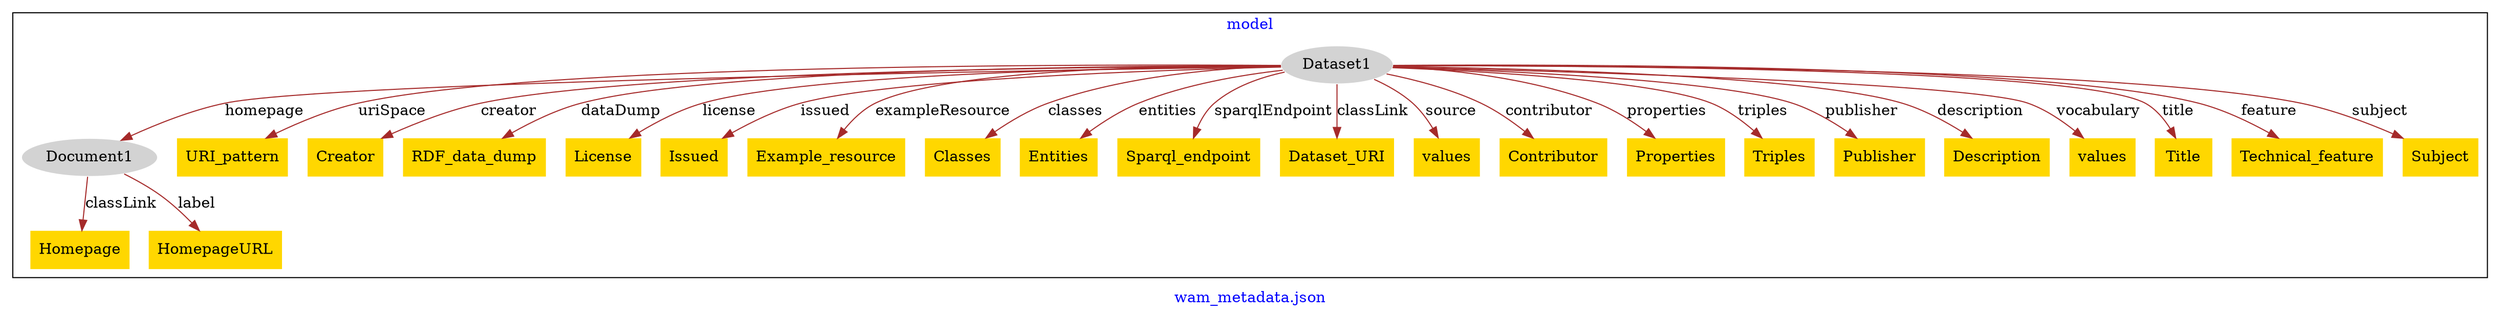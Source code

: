 digraph n0 {
fontcolor="blue"
remincross="true"
label="wam_metadata.json"
subgraph cluster {
label="model"
n2[style="filled",color="white",fillcolor="lightgray",label="Dataset1"];
n3[style="filled",color="white",fillcolor="lightgray",label="Document1"];
n4[shape="plaintext",style="filled",fillcolor="gold",label="URI_pattern"];
n5[shape="plaintext",style="filled",fillcolor="gold",label="Creator"];
n6[shape="plaintext",style="filled",fillcolor="gold",label="RDF_data_dump"];
n7[shape="plaintext",style="filled",fillcolor="gold",label="License"];
n8[shape="plaintext",style="filled",fillcolor="gold",label="Issued"];
n9[shape="plaintext",style="filled",fillcolor="gold",label="Example_resource"];
n10[shape="plaintext",style="filled",fillcolor="gold",label="Classes"];
n11[shape="plaintext",style="filled",fillcolor="gold",label="Entities"];
n12[shape="plaintext",style="filled",fillcolor="gold",label="Sparql_endpoint"];
n13[shape="plaintext",style="filled",fillcolor="gold",label="Dataset_URI"];
n14[shape="plaintext",style="filled",fillcolor="gold",label="Homepage"];
n15[shape="plaintext",style="filled",fillcolor="gold",label="values"];
n16[shape="plaintext",style="filled",fillcolor="gold",label="Contributor"];
n17[shape="plaintext",style="filled",fillcolor="gold",label="Properties"];
n18[shape="plaintext",style="filled",fillcolor="gold",label="Triples"];
n19[shape="plaintext",style="filled",fillcolor="gold",label="Publisher"];
n20[shape="plaintext",style="filled",fillcolor="gold",label="Description"];
n21[shape="plaintext",style="filled",fillcolor="gold",label="values"];
n22[shape="plaintext",style="filled",fillcolor="gold",label="Title"];
n23[shape="plaintext",style="filled",fillcolor="gold",label="Technical_feature"];
n24[shape="plaintext",style="filled",fillcolor="gold",label="HomepageURL"];
n25[shape="plaintext",style="filled",fillcolor="gold",label="Subject"];
}
n2 -> n3[color="brown",fontcolor="black",label="homepage"]
n2 -> n4[color="brown",fontcolor="black",label="uriSpace"]
n2 -> n5[color="brown",fontcolor="black",label="creator"]
n2 -> n6[color="brown",fontcolor="black",label="dataDump"]
n2 -> n7[color="brown",fontcolor="black",label="license"]
n2 -> n8[color="brown",fontcolor="black",label="issued"]
n2 -> n9[color="brown",fontcolor="black",label="exampleResource"]
n2 -> n10[color="brown",fontcolor="black",label="classes"]
n2 -> n11[color="brown",fontcolor="black",label="entities"]
n2 -> n12[color="brown",fontcolor="black",label="sparqlEndpoint"]
n2 -> n13[color="brown",fontcolor="black",label="classLink"]
n3 -> n14[color="brown",fontcolor="black",label="classLink"]
n2 -> n15[color="brown",fontcolor="black",label="source"]
n2 -> n16[color="brown",fontcolor="black",label="contributor"]
n2 -> n17[color="brown",fontcolor="black",label="properties"]
n2 -> n18[color="brown",fontcolor="black",label="triples"]
n2 -> n19[color="brown",fontcolor="black",label="publisher"]
n2 -> n20[color="brown",fontcolor="black",label="description"]
n2 -> n21[color="brown",fontcolor="black",label="vocabulary"]
n2 -> n22[color="brown",fontcolor="black",label="title"]
n2 -> n23[color="brown",fontcolor="black",label="feature"]
n3 -> n24[color="brown",fontcolor="black",label="label"]
n2 -> n25[color="brown",fontcolor="black",label="subject"]
}
